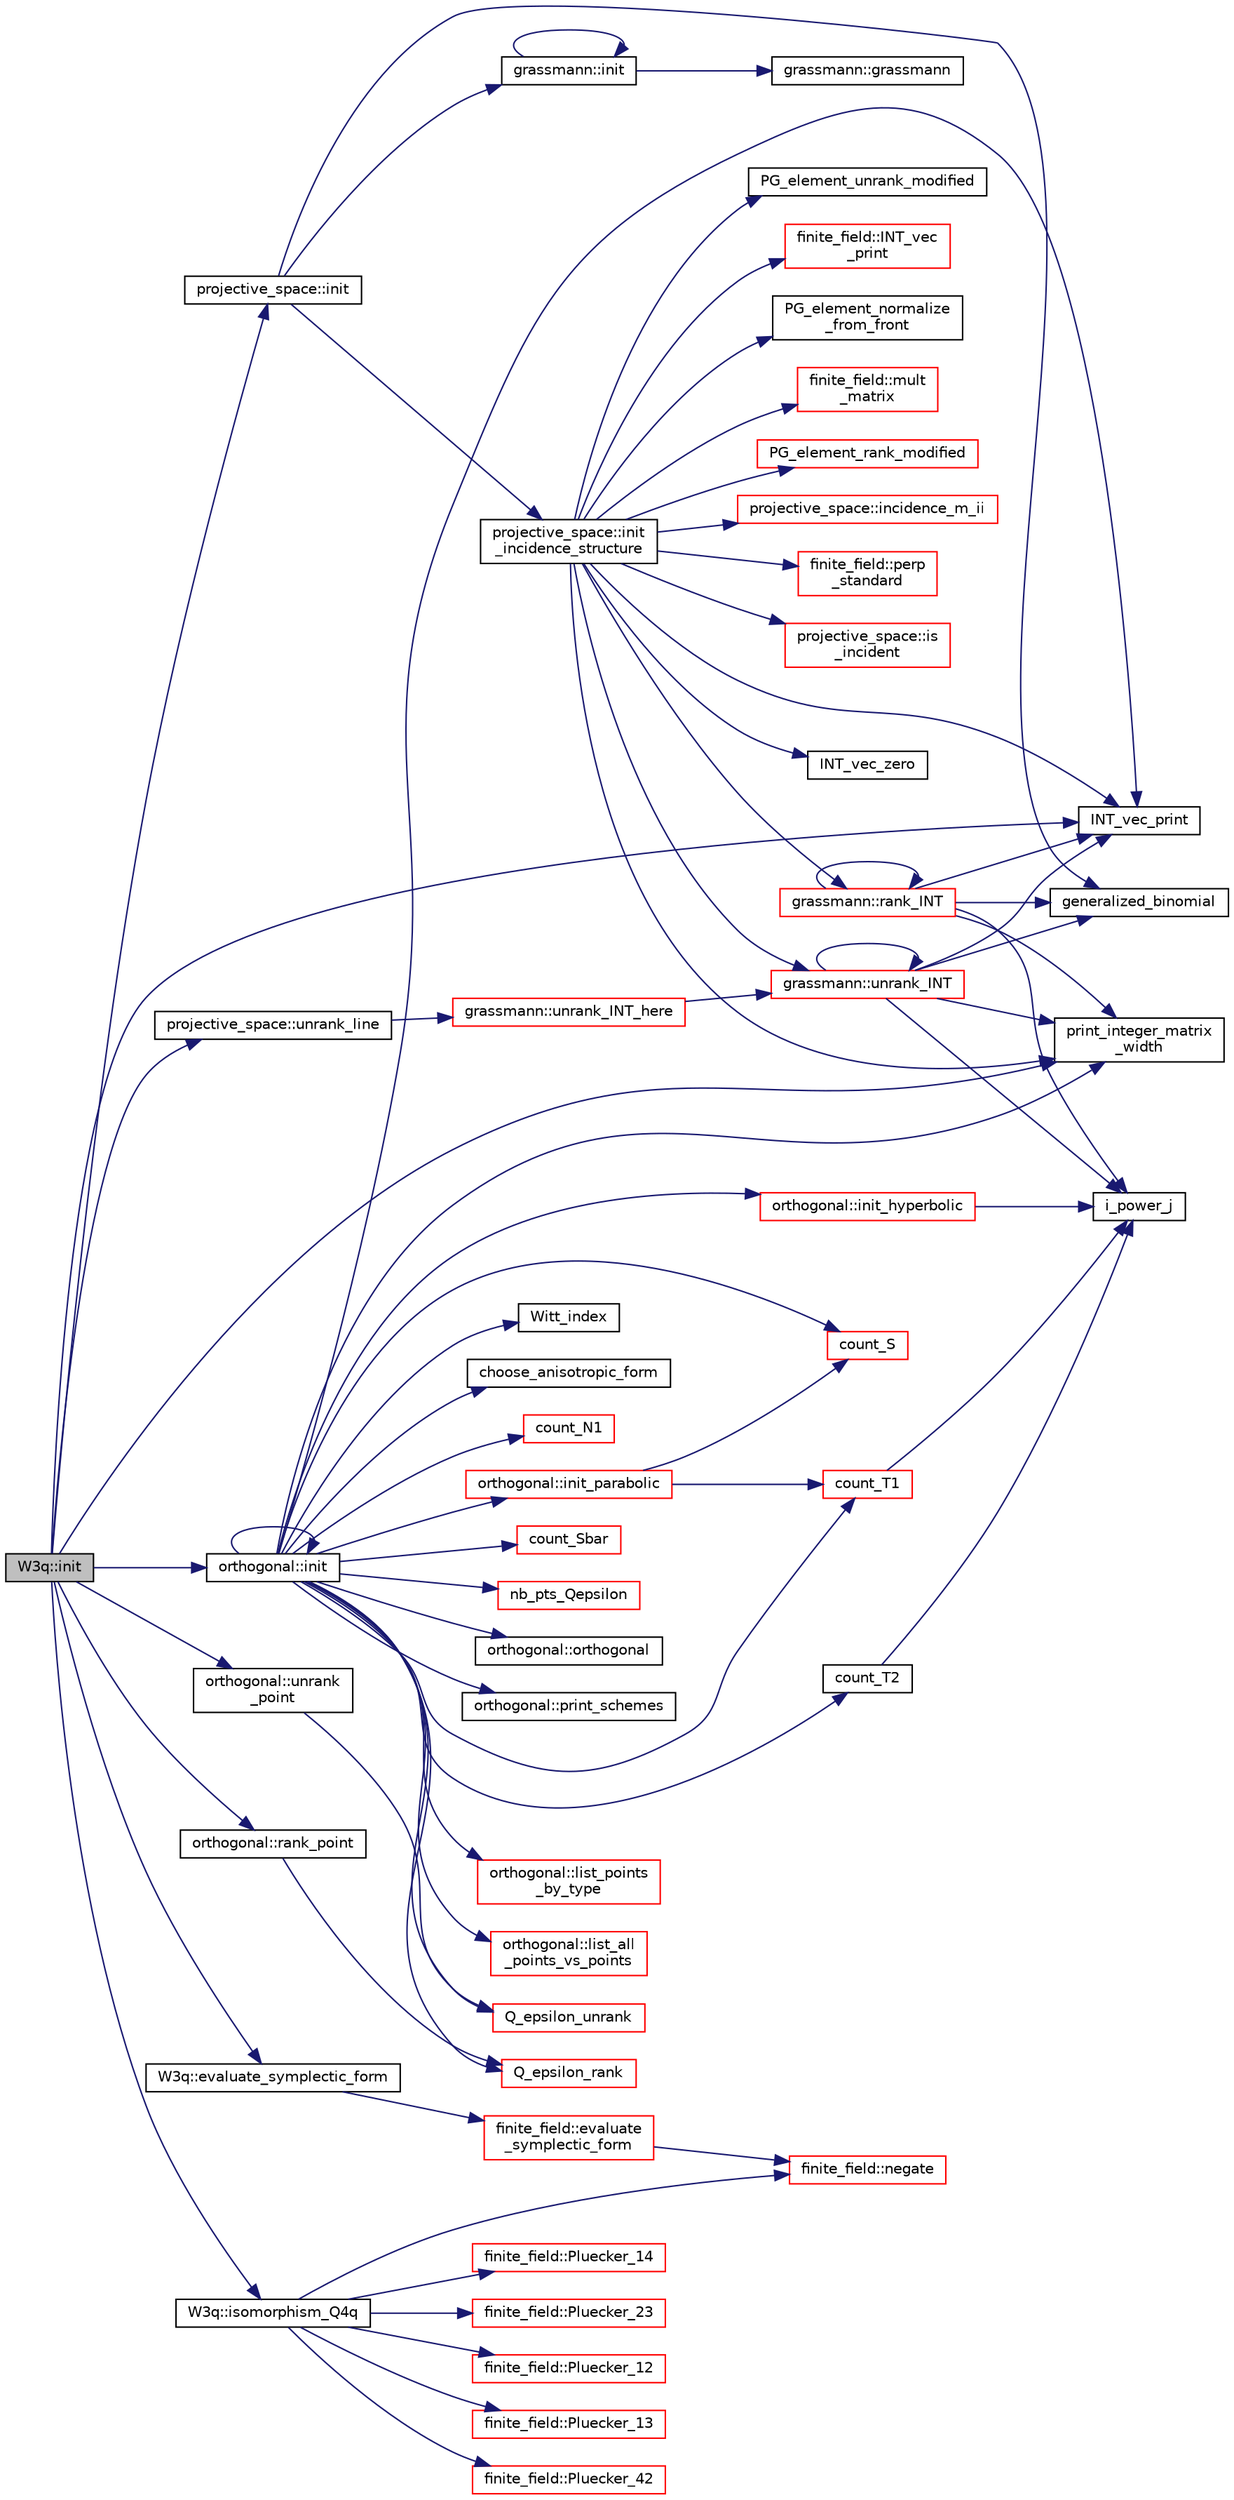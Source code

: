 digraph "W3q::init"
{
  edge [fontname="Helvetica",fontsize="10",labelfontname="Helvetica",labelfontsize="10"];
  node [fontname="Helvetica",fontsize="10",shape=record];
  rankdir="LR";
  Node21 [label="W3q::init",height=0.2,width=0.4,color="black", fillcolor="grey75", style="filled", fontcolor="black"];
  Node21 -> Node22 [color="midnightblue",fontsize="10",style="solid",fontname="Helvetica"];
  Node22 [label="projective_space::init",height=0.2,width=0.4,color="black", fillcolor="white", style="filled",URL="$d2/d17/classprojective__space.html#a8a1efa40df92744519365f82e4740dab"];
  Node22 -> Node23 [color="midnightblue",fontsize="10",style="solid",fontname="Helvetica"];
  Node23 [label="grassmann::init",height=0.2,width=0.4,color="black", fillcolor="white", style="filled",URL="$df/d02/classgrassmann.html#a2e8cf7b9f203254493d7c2607c17d498"];
  Node23 -> Node24 [color="midnightblue",fontsize="10",style="solid",fontname="Helvetica"];
  Node24 [label="grassmann::grassmann",height=0.2,width=0.4,color="black", fillcolor="white", style="filled",URL="$df/d02/classgrassmann.html#a252a85d3b74eb4fbd5771f4152a5f272"];
  Node23 -> Node23 [color="midnightblue",fontsize="10",style="solid",fontname="Helvetica"];
  Node22 -> Node25 [color="midnightblue",fontsize="10",style="solid",fontname="Helvetica"];
  Node25 [label="generalized_binomial",height=0.2,width=0.4,color="black", fillcolor="white", style="filled",URL="$d2/d7c/combinatorics_8_c.html#a24762dc22e45175d18ec1ec1d2556ae8"];
  Node22 -> Node26 [color="midnightblue",fontsize="10",style="solid",fontname="Helvetica"];
  Node26 [label="projective_space::init\l_incidence_structure",height=0.2,width=0.4,color="black", fillcolor="white", style="filled",URL="$d2/d17/classprojective__space.html#a1e59490325e045cc52674a3706780aed"];
  Node26 -> Node27 [color="midnightblue",fontsize="10",style="solid",fontname="Helvetica"];
  Node27 [label="INT_vec_zero",height=0.2,width=0.4,color="black", fillcolor="white", style="filled",URL="$df/dbf/sajeeb_8_c.html#aa8c9c7977203577026080f546fe4980f"];
  Node26 -> Node28 [color="midnightblue",fontsize="10",style="solid",fontname="Helvetica"];
  Node28 [label="PG_element_unrank_modified",height=0.2,width=0.4,color="black", fillcolor="white", style="filled",URL="$d4/d67/geometry_8h.html#a83ae9b605d496f6a90345303f6efae64"];
  Node26 -> Node29 [color="midnightblue",fontsize="10",style="solid",fontname="Helvetica"];
  Node29 [label="INT_vec_print",height=0.2,width=0.4,color="black", fillcolor="white", style="filled",URL="$df/dbf/sajeeb_8_c.html#a79a5901af0b47dd0d694109543c027fe"];
  Node26 -> Node30 [color="midnightblue",fontsize="10",style="solid",fontname="Helvetica"];
  Node30 [label="finite_field::INT_vec\l_print",height=0.2,width=0.4,color="red", fillcolor="white", style="filled",URL="$df/d5a/classfinite__field.html#a9c33a61dedc197e37b014b6f8dc07f06"];
  Node26 -> Node34 [color="midnightblue",fontsize="10",style="solid",fontname="Helvetica"];
  Node34 [label="PG_element_normalize\l_from_front",height=0.2,width=0.4,color="black", fillcolor="white", style="filled",URL="$d4/d67/geometry_8h.html#af675caf5f9975573455c8d93cb56bf95"];
  Node26 -> Node35 [color="midnightblue",fontsize="10",style="solid",fontname="Helvetica"];
  Node35 [label="grassmann::unrank_INT",height=0.2,width=0.4,color="red", fillcolor="white", style="filled",URL="$df/d02/classgrassmann.html#a32079405b95a6da2ba1420567d762d64"];
  Node35 -> Node25 [color="midnightblue",fontsize="10",style="solid",fontname="Helvetica"];
  Node35 -> Node36 [color="midnightblue",fontsize="10",style="solid",fontname="Helvetica"];
  Node36 [label="i_power_j",height=0.2,width=0.4,color="black", fillcolor="white", style="filled",URL="$de/dc5/algebra__and__number__theory_8h.html#a39b321523e8957d701618bb5cac542b5"];
  Node35 -> Node29 [color="midnightblue",fontsize="10",style="solid",fontname="Helvetica"];
  Node35 -> Node35 [color="midnightblue",fontsize="10",style="solid",fontname="Helvetica"];
  Node35 -> Node39 [color="midnightblue",fontsize="10",style="solid",fontname="Helvetica"];
  Node39 [label="print_integer_matrix\l_width",height=0.2,width=0.4,color="black", fillcolor="white", style="filled",URL="$d5/db4/io__and__os_8h.html#aa78f3e73fc2179251bd15adbcc31573f"];
  Node26 -> Node39 [color="midnightblue",fontsize="10",style="solid",fontname="Helvetica"];
  Node26 -> Node40 [color="midnightblue",fontsize="10",style="solid",fontname="Helvetica"];
  Node40 [label="grassmann::rank_INT",height=0.2,width=0.4,color="red", fillcolor="white", style="filled",URL="$df/d02/classgrassmann.html#a1fa95ce7ecebd48b04c7a0dc75491184"];
  Node40 -> Node39 [color="midnightblue",fontsize="10",style="solid",fontname="Helvetica"];
  Node40 -> Node29 [color="midnightblue",fontsize="10",style="solid",fontname="Helvetica"];
  Node40 -> Node36 [color="midnightblue",fontsize="10",style="solid",fontname="Helvetica"];
  Node40 -> Node25 [color="midnightblue",fontsize="10",style="solid",fontname="Helvetica"];
  Node40 -> Node40 [color="midnightblue",fontsize="10",style="solid",fontname="Helvetica"];
  Node26 -> Node43 [color="midnightblue",fontsize="10",style="solid",fontname="Helvetica"];
  Node43 [label="finite_field::mult\l_matrix",height=0.2,width=0.4,color="red", fillcolor="white", style="filled",URL="$df/d5a/classfinite__field.html#a48517f15dfd7b21c37e0975855f1ada2"];
  Node26 -> Node46 [color="midnightblue",fontsize="10",style="solid",fontname="Helvetica"];
  Node46 [label="PG_element_rank_modified",height=0.2,width=0.4,color="red", fillcolor="white", style="filled",URL="$d4/d67/geometry_8h.html#a9cd1a8bf5b88a038e33862f6c2c3dd36"];
  Node26 -> Node48 [color="midnightblue",fontsize="10",style="solid",fontname="Helvetica"];
  Node48 [label="projective_space::incidence_m_ii",height=0.2,width=0.4,color="red", fillcolor="white", style="filled",URL="$d2/d17/classprojective__space.html#adafef534cb822f51289101e7d465ede2"];
  Node26 -> Node50 [color="midnightblue",fontsize="10",style="solid",fontname="Helvetica"];
  Node50 [label="finite_field::perp\l_standard",height=0.2,width=0.4,color="red", fillcolor="white", style="filled",URL="$df/d5a/classfinite__field.html#a2f5bc92908aea624a8d9179d2a9ba057"];
  Node26 -> Node55 [color="midnightblue",fontsize="10",style="solid",fontname="Helvetica"];
  Node55 [label="projective_space::is\l_incident",height=0.2,width=0.4,color="red", fillcolor="white", style="filled",URL="$d2/d17/classprojective__space.html#a225780a9f3d266bc425b3be0cf5bc0ff"];
  Node21 -> Node57 [color="midnightblue",fontsize="10",style="solid",fontname="Helvetica"];
  Node57 [label="orthogonal::init",height=0.2,width=0.4,color="black", fillcolor="white", style="filled",URL="$d7/daa/classorthogonal.html#a8bd53ba30f34ac50889503f0f3ef6deb"];
  Node57 -> Node58 [color="midnightblue",fontsize="10",style="solid",fontname="Helvetica"];
  Node58 [label="Witt_index",height=0.2,width=0.4,color="black", fillcolor="white", style="filled",URL="$d4/d67/geometry_8h.html#ab3483ecb9859a6758f82b5327da50534"];
  Node57 -> Node59 [color="midnightblue",fontsize="10",style="solid",fontname="Helvetica"];
  Node59 [label="choose_anisotropic_form",height=0.2,width=0.4,color="black", fillcolor="white", style="filled",URL="$d4/d67/geometry_8h.html#a0cfd89420fa352dee57b4a6165981456"];
  Node57 -> Node60 [color="midnightblue",fontsize="10",style="solid",fontname="Helvetica"];
  Node60 [label="count_T1",height=0.2,width=0.4,color="red", fillcolor="white", style="filled",URL="$d4/d67/geometry_8h.html#af42a0ed4f726c58cdeb601b55bddf0ce"];
  Node60 -> Node36 [color="midnightblue",fontsize="10",style="solid",fontname="Helvetica"];
  Node57 -> Node65 [color="midnightblue",fontsize="10",style="solid",fontname="Helvetica"];
  Node65 [label="count_T2",height=0.2,width=0.4,color="black", fillcolor="white", style="filled",URL="$d4/d67/geometry_8h.html#aaf609f57b0d2c432401348a64eceecb8"];
  Node65 -> Node36 [color="midnightblue",fontsize="10",style="solid",fontname="Helvetica"];
  Node57 -> Node66 [color="midnightblue",fontsize="10",style="solid",fontname="Helvetica"];
  Node66 [label="count_N1",height=0.2,width=0.4,color="red", fillcolor="white", style="filled",URL="$d4/d67/geometry_8h.html#a879b579a4ddaffbc75b230e81e33dcf4"];
  Node57 -> Node67 [color="midnightblue",fontsize="10",style="solid",fontname="Helvetica"];
  Node67 [label="count_S",height=0.2,width=0.4,color="red", fillcolor="white", style="filled",URL="$d4/d67/geometry_8h.html#a9c6bd1c31d71d399cac8afa0713f56b9"];
  Node57 -> Node70 [color="midnightblue",fontsize="10",style="solid",fontname="Helvetica"];
  Node70 [label="count_Sbar",height=0.2,width=0.4,color="red", fillcolor="white", style="filled",URL="$d4/d67/geometry_8h.html#a6b49fc2deeb261dc894f2fbe34a05e79"];
  Node57 -> Node71 [color="midnightblue",fontsize="10",style="solid",fontname="Helvetica"];
  Node71 [label="nb_pts_Qepsilon",height=0.2,width=0.4,color="red", fillcolor="white", style="filled",URL="$d4/d67/geometry_8h.html#acbf91472684f545d7c79eecc893cc250"];
  Node57 -> Node78 [color="midnightblue",fontsize="10",style="solid",fontname="Helvetica"];
  Node78 [label="orthogonal::init_hyperbolic",height=0.2,width=0.4,color="red", fillcolor="white", style="filled",URL="$d7/daa/classorthogonal.html#a29b6dc8054efd05033b2ef9cacca3a5e"];
  Node78 -> Node36 [color="midnightblue",fontsize="10",style="solid",fontname="Helvetica"];
  Node57 -> Node80 [color="midnightblue",fontsize="10",style="solid",fontname="Helvetica"];
  Node80 [label="orthogonal::init_parabolic",height=0.2,width=0.4,color="red", fillcolor="white", style="filled",URL="$d7/daa/classorthogonal.html#aef84a93f2f8973a3b5fc2d7d48b1d5ed"];
  Node80 -> Node60 [color="midnightblue",fontsize="10",style="solid",fontname="Helvetica"];
  Node80 -> Node67 [color="midnightblue",fontsize="10",style="solid",fontname="Helvetica"];
  Node57 -> Node87 [color="midnightblue",fontsize="10",style="solid",fontname="Helvetica"];
  Node87 [label="orthogonal::orthogonal",height=0.2,width=0.4,color="black", fillcolor="white", style="filled",URL="$d7/daa/classorthogonal.html#aec89749e7c5880e95b04426ff4b2b066"];
  Node57 -> Node57 [color="midnightblue",fontsize="10",style="solid",fontname="Helvetica"];
  Node57 -> Node88 [color="midnightblue",fontsize="10",style="solid",fontname="Helvetica"];
  Node88 [label="orthogonal::print_schemes",height=0.2,width=0.4,color="black", fillcolor="white", style="filled",URL="$d7/daa/classorthogonal.html#ac3106df6f9ff358f2156b87fb72ca36b"];
  Node57 -> Node39 [color="midnightblue",fontsize="10",style="solid",fontname="Helvetica"];
  Node57 -> Node89 [color="midnightblue",fontsize="10",style="solid",fontname="Helvetica"];
  Node89 [label="Q_epsilon_unrank",height=0.2,width=0.4,color="red", fillcolor="white", style="filled",URL="$d4/d67/geometry_8h.html#af162c4d30d4a6528299e37551c353e7b"];
  Node57 -> Node29 [color="midnightblue",fontsize="10",style="solid",fontname="Helvetica"];
  Node57 -> Node103 [color="midnightblue",fontsize="10",style="solid",fontname="Helvetica"];
  Node103 [label="Q_epsilon_rank",height=0.2,width=0.4,color="red", fillcolor="white", style="filled",URL="$d4/d67/geometry_8h.html#a0949e1151174e2988aa697cb31942e97"];
  Node57 -> Node122 [color="midnightblue",fontsize="10",style="solid",fontname="Helvetica"];
  Node122 [label="orthogonal::list_points\l_by_type",height=0.2,width=0.4,color="red", fillcolor="white", style="filled",URL="$d7/daa/classorthogonal.html#a078981d509c626c1cdad322ab94c697c"];
  Node57 -> Node155 [color="midnightblue",fontsize="10",style="solid",fontname="Helvetica"];
  Node155 [label="orthogonal::list_all\l_points_vs_points",height=0.2,width=0.4,color="red", fillcolor="white", style="filled",URL="$d7/daa/classorthogonal.html#aa896de1a55608e15b02df00777ac7ccb"];
  Node21 -> Node162 [color="midnightblue",fontsize="10",style="solid",fontname="Helvetica"];
  Node162 [label="projective_space::unrank_line",height=0.2,width=0.4,color="black", fillcolor="white", style="filled",URL="$d2/d17/classprojective__space.html#abdc61b40bc8adc18628e1d3a1755dcae"];
  Node162 -> Node163 [color="midnightblue",fontsize="10",style="solid",fontname="Helvetica"];
  Node163 [label="grassmann::unrank_INT_here",height=0.2,width=0.4,color="red", fillcolor="white", style="filled",URL="$df/d02/classgrassmann.html#aa51bb30ed0feb7ad87d500b76e0b3cbe"];
  Node163 -> Node35 [color="midnightblue",fontsize="10",style="solid",fontname="Helvetica"];
  Node21 -> Node164 [color="midnightblue",fontsize="10",style="solid",fontname="Helvetica"];
  Node164 [label="W3q::evaluate_symplectic_form",height=0.2,width=0.4,color="black", fillcolor="white", style="filled",URL="$de/d2c/class_w3q.html#a73ac833e6a6177af4f4b870627ae48ee"];
  Node164 -> Node165 [color="midnightblue",fontsize="10",style="solid",fontname="Helvetica"];
  Node165 [label="finite_field::evaluate\l_symplectic_form",height=0.2,width=0.4,color="red", fillcolor="white", style="filled",URL="$df/d5a/classfinite__field.html#a7c9ab3dab0442ce9dbb65e955ef267ad"];
  Node165 -> Node85 [color="midnightblue",fontsize="10",style="solid",fontname="Helvetica"];
  Node85 [label="finite_field::negate",height=0.2,width=0.4,color="red", fillcolor="white", style="filled",URL="$df/d5a/classfinite__field.html#aa9d798298f25d4a9262b5bc5f1733e31"];
  Node21 -> Node29 [color="midnightblue",fontsize="10",style="solid",fontname="Helvetica"];
  Node21 -> Node39 [color="midnightblue",fontsize="10",style="solid",fontname="Helvetica"];
  Node21 -> Node166 [color="midnightblue",fontsize="10",style="solid",fontname="Helvetica"];
  Node166 [label="W3q::isomorphism_Q4q",height=0.2,width=0.4,color="black", fillcolor="white", style="filled",URL="$de/d2c/class_w3q.html#a734ed96f8ddfcfcae3445df129951bae"];
  Node166 -> Node167 [color="midnightblue",fontsize="10",style="solid",fontname="Helvetica"];
  Node167 [label="finite_field::Pluecker_12",height=0.2,width=0.4,color="red", fillcolor="white", style="filled",URL="$df/d5a/classfinite__field.html#afd38a1b711e67996540c3a2ce60bef51"];
  Node166 -> Node85 [color="midnightblue",fontsize="10",style="solid",fontname="Helvetica"];
  Node166 -> Node169 [color="midnightblue",fontsize="10",style="solid",fontname="Helvetica"];
  Node169 [label="finite_field::Pluecker_13",height=0.2,width=0.4,color="red", fillcolor="white", style="filled",URL="$df/d5a/classfinite__field.html#ac315ae04812702f13596c5494f018cb2"];
  Node166 -> Node170 [color="midnightblue",fontsize="10",style="solid",fontname="Helvetica"];
  Node170 [label="finite_field::Pluecker_42",height=0.2,width=0.4,color="red", fillcolor="white", style="filled",URL="$df/d5a/classfinite__field.html#a2b0513788b5ca050dac981030fb21c26"];
  Node166 -> Node171 [color="midnightblue",fontsize="10",style="solid",fontname="Helvetica"];
  Node171 [label="finite_field::Pluecker_14",height=0.2,width=0.4,color="red", fillcolor="white", style="filled",URL="$df/d5a/classfinite__field.html#a1e1ada67ca15c73f8ad629617ce95aa2"];
  Node166 -> Node172 [color="midnightblue",fontsize="10",style="solid",fontname="Helvetica"];
  Node172 [label="finite_field::Pluecker_23",height=0.2,width=0.4,color="red", fillcolor="white", style="filled",URL="$df/d5a/classfinite__field.html#a2e2db3bec375a4aff6fc4b04bd9df932"];
  Node21 -> Node128 [color="midnightblue",fontsize="10",style="solid",fontname="Helvetica"];
  Node128 [label="orthogonal::rank_point",height=0.2,width=0.4,color="black", fillcolor="white", style="filled",URL="$d7/daa/classorthogonal.html#adb4f1528590a804b3c011a68c9ebf655"];
  Node128 -> Node103 [color="midnightblue",fontsize="10",style="solid",fontname="Helvetica"];
  Node21 -> Node127 [color="midnightblue",fontsize="10",style="solid",fontname="Helvetica"];
  Node127 [label="orthogonal::unrank\l_point",height=0.2,width=0.4,color="black", fillcolor="white", style="filled",URL="$d7/daa/classorthogonal.html#ab655117100f7c66c19817b84ac5ac0a0"];
  Node127 -> Node89 [color="midnightblue",fontsize="10",style="solid",fontname="Helvetica"];
}
